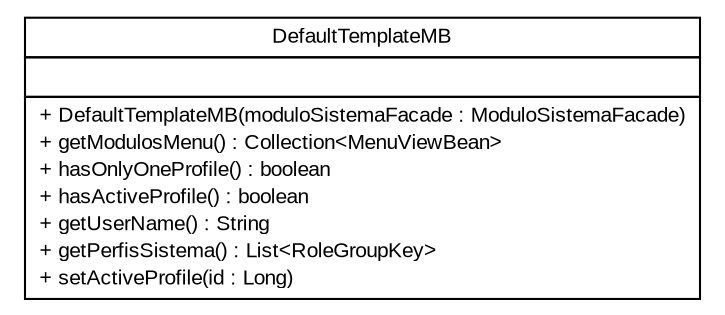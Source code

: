 #!/usr/local/bin/dot
#
# Class diagram 
# Generated by UMLGraph version R5_6 (http://www.umlgraph.org/)
#

digraph G {
	edge [fontname="arial",fontsize=10,labelfontname="arial",labelfontsize=10];
	node [fontname="arial",fontsize=10,shape=plaintext];
	nodesep=0.25;
	ranksep=0.5;
	// br.gov.to.sefaz.seg.template.managedbean.DefaultTemplateMB
	c34735 [label=<<table title="br.gov.to.sefaz.seg.template.managedbean.DefaultTemplateMB" border="0" cellborder="1" cellspacing="0" cellpadding="2" port="p" href="./DefaultTemplateMB.html">
		<tr><td><table border="0" cellspacing="0" cellpadding="1">
<tr><td align="center" balign="center"> DefaultTemplateMB </td></tr>
		</table></td></tr>
		<tr><td><table border="0" cellspacing="0" cellpadding="1">
<tr><td align="left" balign="left">  </td></tr>
		</table></td></tr>
		<tr><td><table border="0" cellspacing="0" cellpadding="1">
<tr><td align="left" balign="left"> + DefaultTemplateMB(moduloSistemaFacade : ModuloSistemaFacade) </td></tr>
<tr><td align="left" balign="left"> + getModulosMenu() : Collection&lt;MenuViewBean&gt; </td></tr>
<tr><td align="left" balign="left"> + hasOnlyOneProfile() : boolean </td></tr>
<tr><td align="left" balign="left"> + hasActiveProfile() : boolean </td></tr>
<tr><td align="left" balign="left"> + getUserName() : String </td></tr>
<tr><td align="left" balign="left"> + getPerfisSistema() : List&lt;RoleGroupKey&gt; </td></tr>
<tr><td align="left" balign="left"> + setActiveProfile(id : Long) </td></tr>
		</table></td></tr>
		</table>>, URL="./DefaultTemplateMB.html", fontname="arial", fontcolor="black", fontsize=10.0];
}

